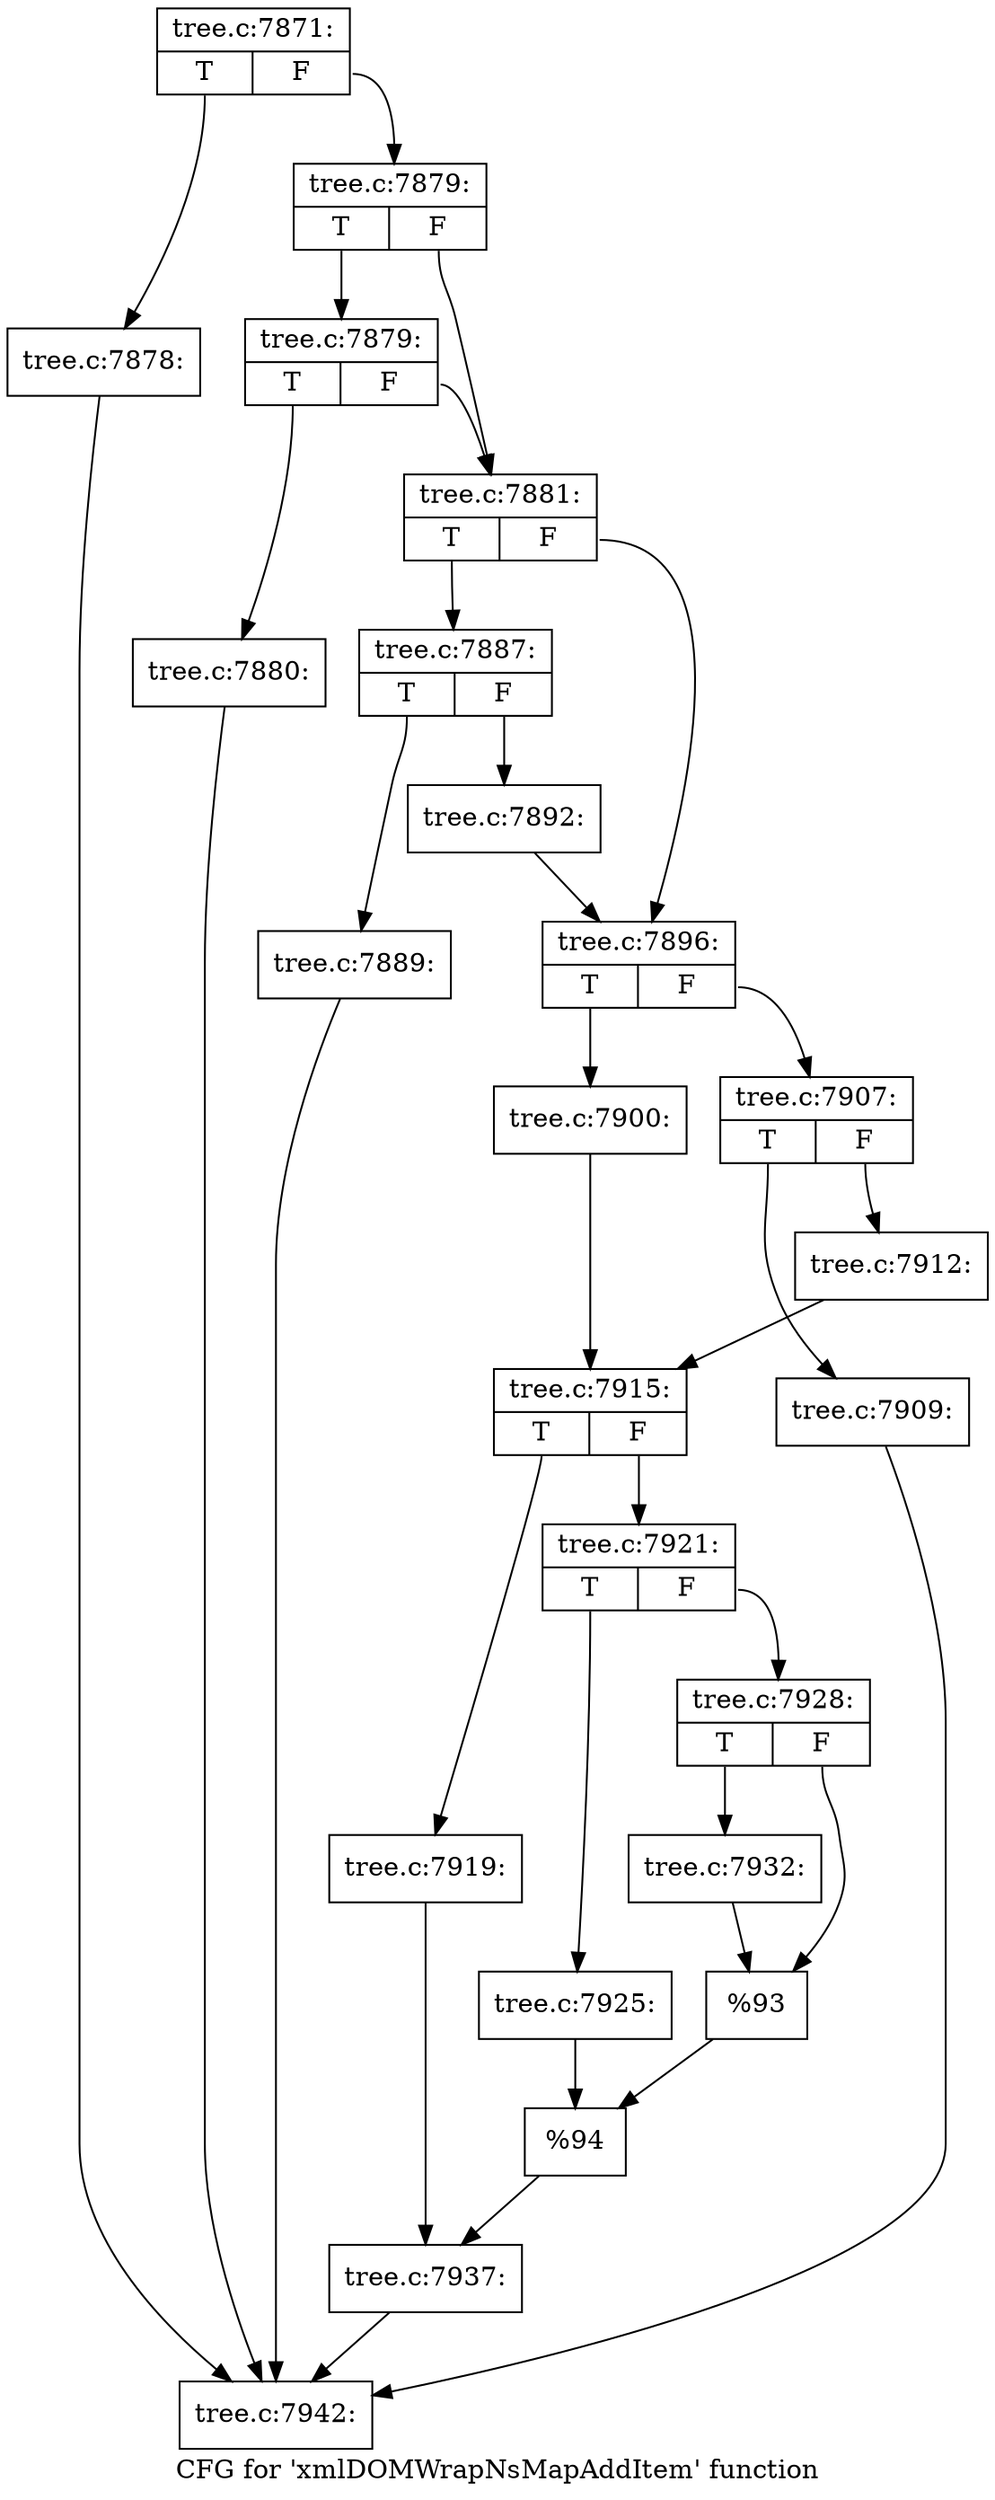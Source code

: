 digraph "CFG for 'xmlDOMWrapNsMapAddItem' function" {
	label="CFG for 'xmlDOMWrapNsMapAddItem' function";

	Node0x4872e70 [shape=record,label="{tree.c:7871:|{<s0>T|<s1>F}}"];
	Node0x4872e70:s0 -> Node0x487be10;
	Node0x4872e70:s1 -> Node0x487be60;
	Node0x487be10 [shape=record,label="{tree.c:7878:}"];
	Node0x487be10 -> Node0x487a790;
	Node0x487be60 [shape=record,label="{tree.c:7879:|{<s0>T|<s1>F}}"];
	Node0x487be60:s0 -> Node0x487c360;
	Node0x487be60:s1 -> Node0x487c310;
	Node0x487c360 [shape=record,label="{tree.c:7879:|{<s0>T|<s1>F}}"];
	Node0x487c360:s0 -> Node0x487c2c0;
	Node0x487c360:s1 -> Node0x487c310;
	Node0x487c2c0 [shape=record,label="{tree.c:7880:}"];
	Node0x487c2c0 -> Node0x487a790;
	Node0x487c310 [shape=record,label="{tree.c:7881:|{<s0>T|<s1>F}}"];
	Node0x487c310:s0 -> Node0x487cc50;
	Node0x487c310:s1 -> Node0x487cca0;
	Node0x487cc50 [shape=record,label="{tree.c:7887:|{<s0>T|<s1>F}}"];
	Node0x487cc50:s0 -> Node0x487d300;
	Node0x487cc50:s1 -> Node0x487d350;
	Node0x487d300 [shape=record,label="{tree.c:7889:}"];
	Node0x487d300 -> Node0x487a790;
	Node0x487d350 [shape=record,label="{tree.c:7892:}"];
	Node0x487d350 -> Node0x487cca0;
	Node0x487cca0 [shape=record,label="{tree.c:7896:|{<s0>T|<s1>F}}"];
	Node0x487cca0:s0 -> Node0x487e050;
	Node0x487cca0:s1 -> Node0x487e0f0;
	Node0x487e050 [shape=record,label="{tree.c:7900:}"];
	Node0x487e050 -> Node0x487e0a0;
	Node0x487e0f0 [shape=record,label="{tree.c:7907:|{<s0>T|<s1>F}}"];
	Node0x487e0f0:s0 -> Node0x487f290;
	Node0x487e0f0:s1 -> Node0x487f2e0;
	Node0x487f290 [shape=record,label="{tree.c:7909:}"];
	Node0x487f290 -> Node0x487a790;
	Node0x487f2e0 [shape=record,label="{tree.c:7912:}"];
	Node0x487f2e0 -> Node0x487e0a0;
	Node0x487e0a0 [shape=record,label="{tree.c:7915:|{<s0>T|<s1>F}}"];
	Node0x487e0a0:s0 -> Node0x487fde0;
	Node0x487e0a0:s1 -> Node0x487fe80;
	Node0x487fde0 [shape=record,label="{tree.c:7919:}"];
	Node0x487fde0 -> Node0x487fe30;
	Node0x487fe80 [shape=record,label="{tree.c:7921:|{<s0>T|<s1>F}}"];
	Node0x487fe80:s0 -> Node0x4880910;
	Node0x487fe80:s1 -> Node0x48809b0;
	Node0x4880910 [shape=record,label="{tree.c:7925:}"];
	Node0x4880910 -> Node0x4880960;
	Node0x48809b0 [shape=record,label="{tree.c:7928:|{<s0>T|<s1>F}}"];
	Node0x48809b0:s0 -> Node0x4881840;
	Node0x48809b0:s1 -> Node0x4881890;
	Node0x4881840 [shape=record,label="{tree.c:7932:}"];
	Node0x4881840 -> Node0x4881890;
	Node0x4881890 [shape=record,label="{%93}"];
	Node0x4881890 -> Node0x4880960;
	Node0x4880960 [shape=record,label="{%94}"];
	Node0x4880960 -> Node0x487fe30;
	Node0x487fe30 [shape=record,label="{tree.c:7937:}"];
	Node0x487fe30 -> Node0x487a790;
	Node0x487a790 [shape=record,label="{tree.c:7942:}"];
}
